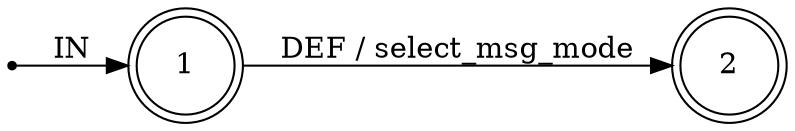 digraph rfc5424 {
	rankdir=LR;
	node [ shape = point ];
	ENTRY;
	node [ shape = circle, height = 0.2 ];
	node [ fixedsize = true, height = 0.65, shape = doublecircle ];
	1;
	2;
	node [ shape = circle ];
	1 -> 2 [ label = "DEF / select_msg_mode" ];
	ENTRY -> 1 [ label = "IN" ];
}
